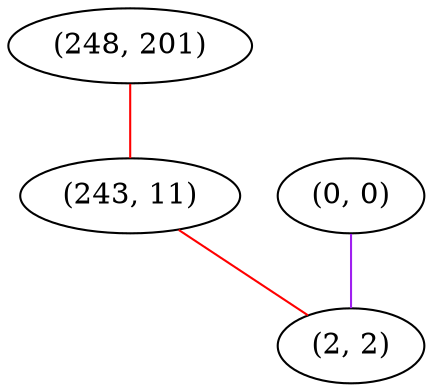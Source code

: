 graph "" {
"(248, 201)";
"(0, 0)";
"(243, 11)";
"(2, 2)";
"(248, 201)" -- "(243, 11)"  [color=red, key=0, weight=1];
"(0, 0)" -- "(2, 2)"  [color=purple, key=0, weight=4];
"(243, 11)" -- "(2, 2)"  [color=red, key=0, weight=1];
}
